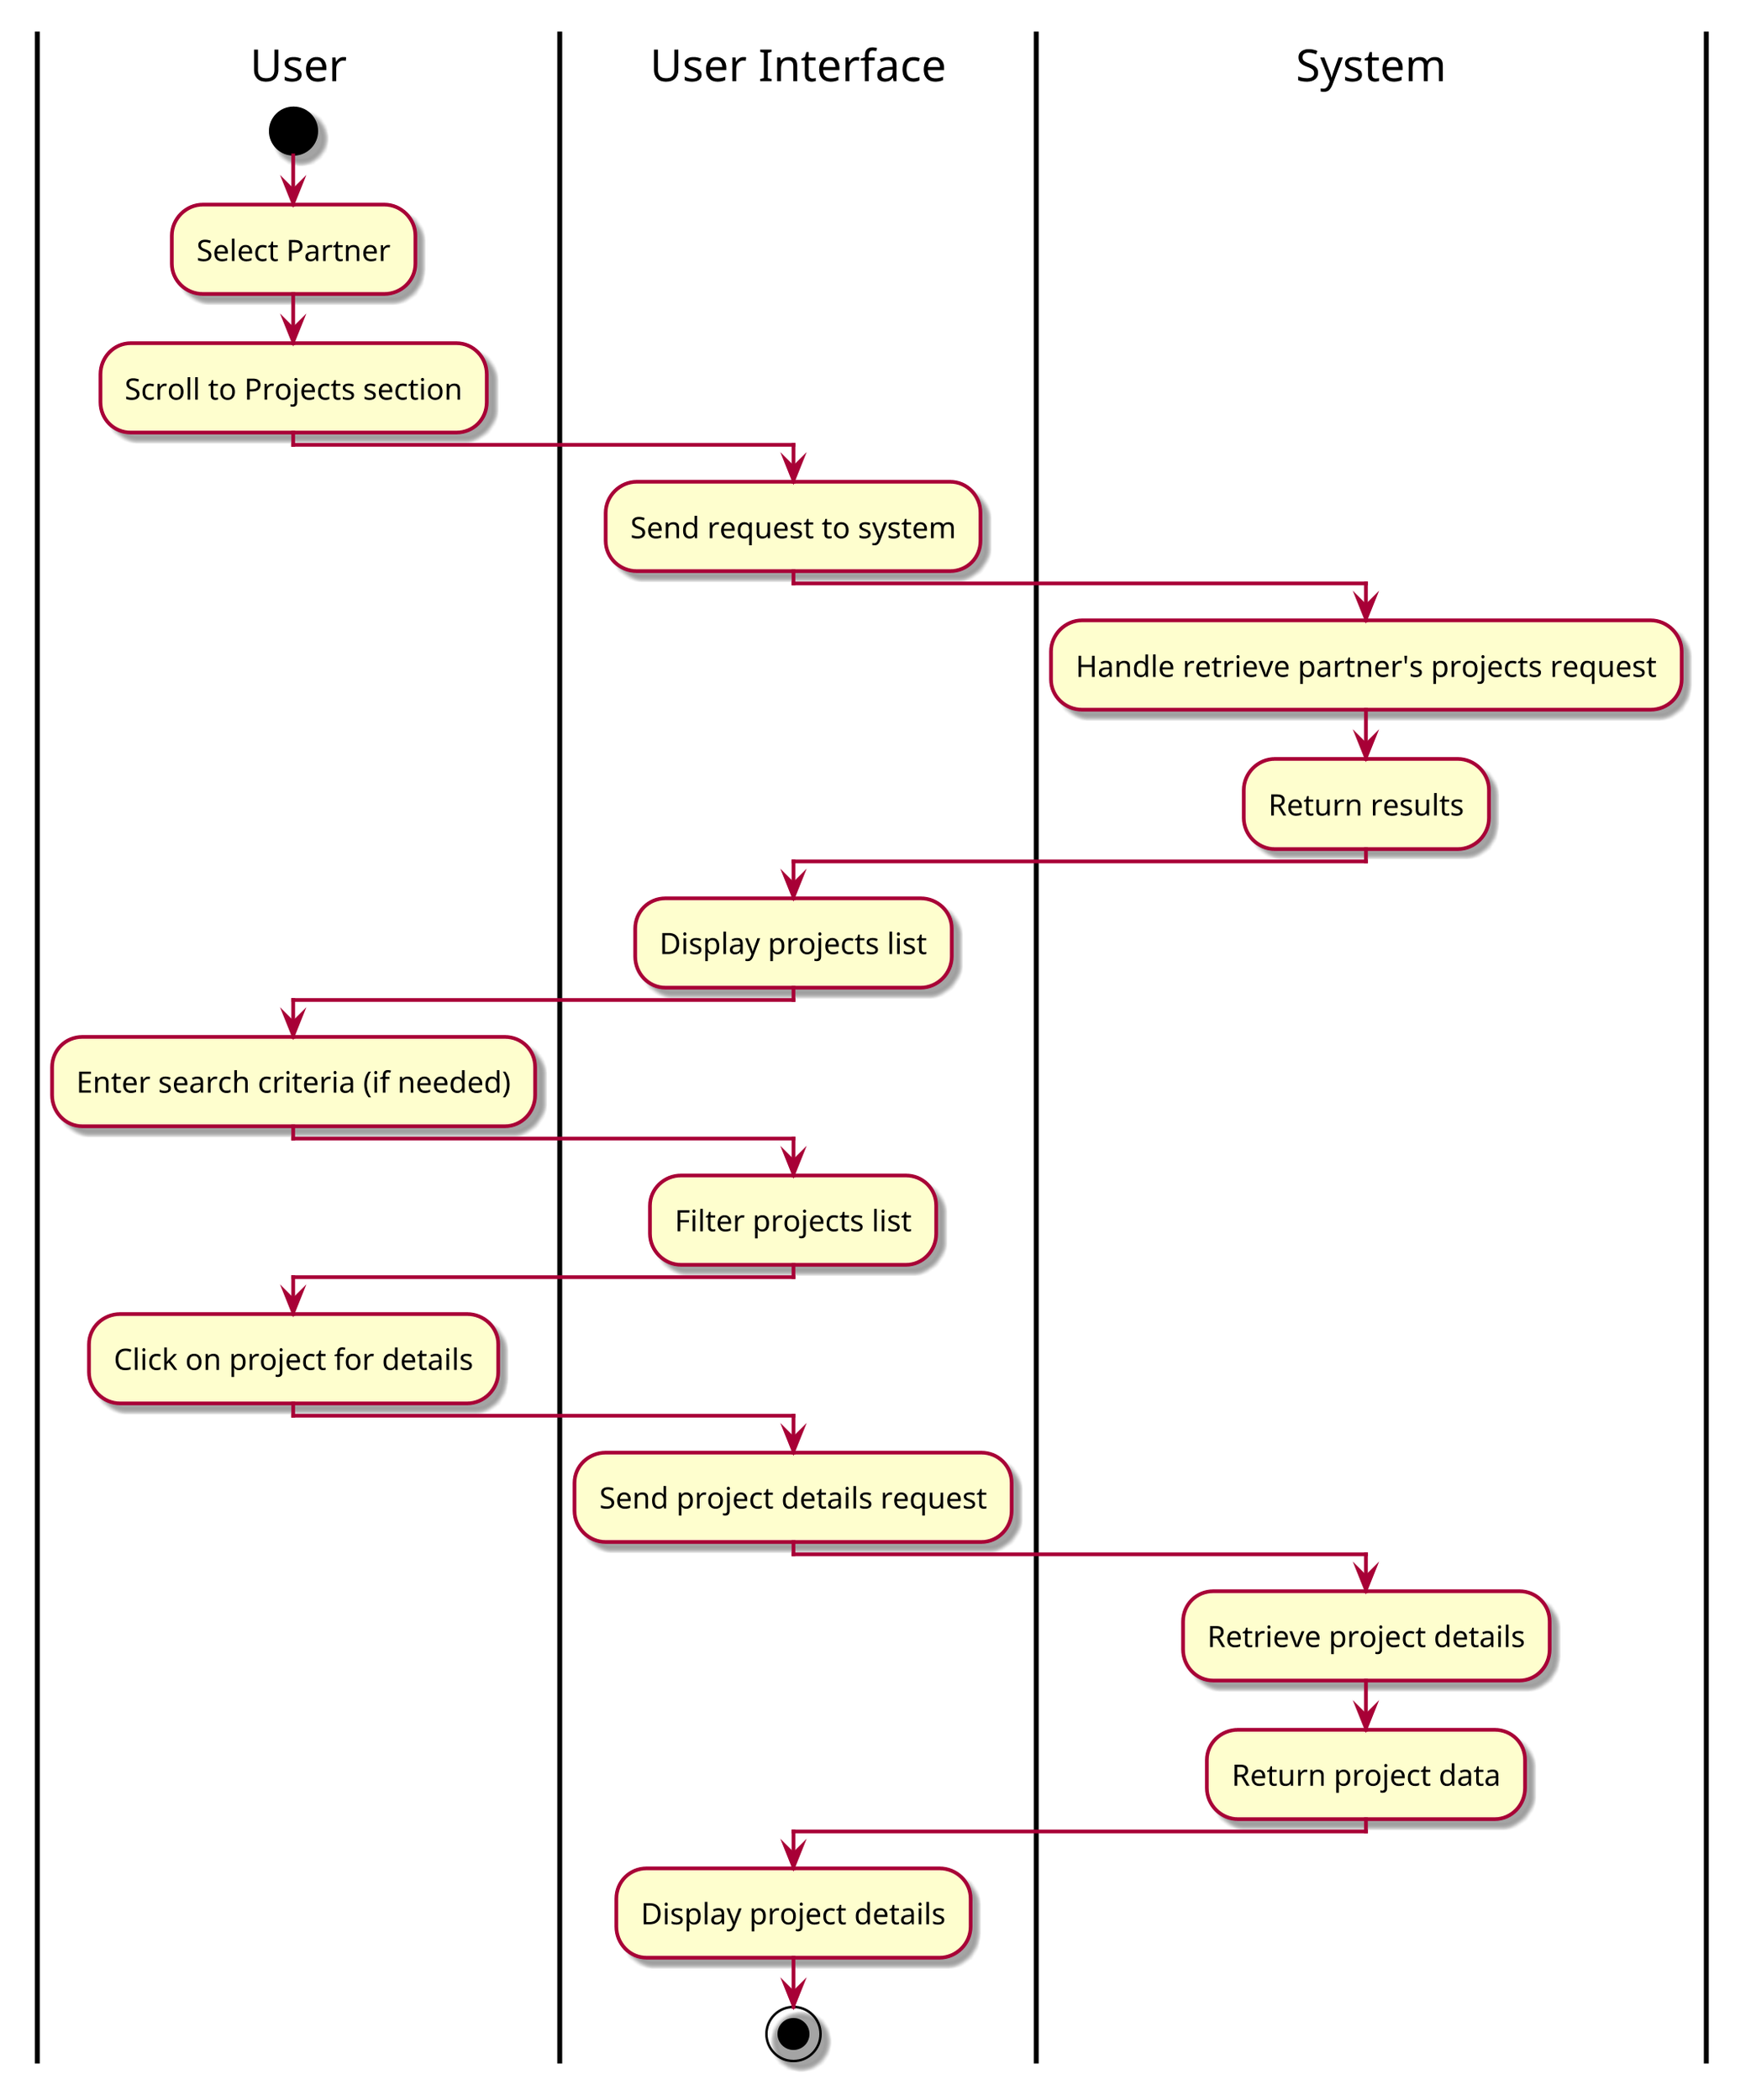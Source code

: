 @startuml View Project
skin rose
scale 3

|User|
start
:Select Partner;
:Scroll to Projects section;
|User Interface|
:Send request to system;
|System|
:Handle retrieve partner's projects request;
:Return results;
|User Interface|
:Display projects list;
|User|
:Enter search criteria (if needed);
|User Interface|
:Filter projects list;
|User|
:Click on project for details;
|User Interface|
:Send project details request;
|System|
:Retrieve project details;
:Return project data;
|User Interface|
:Display project details;
stop

@enduml